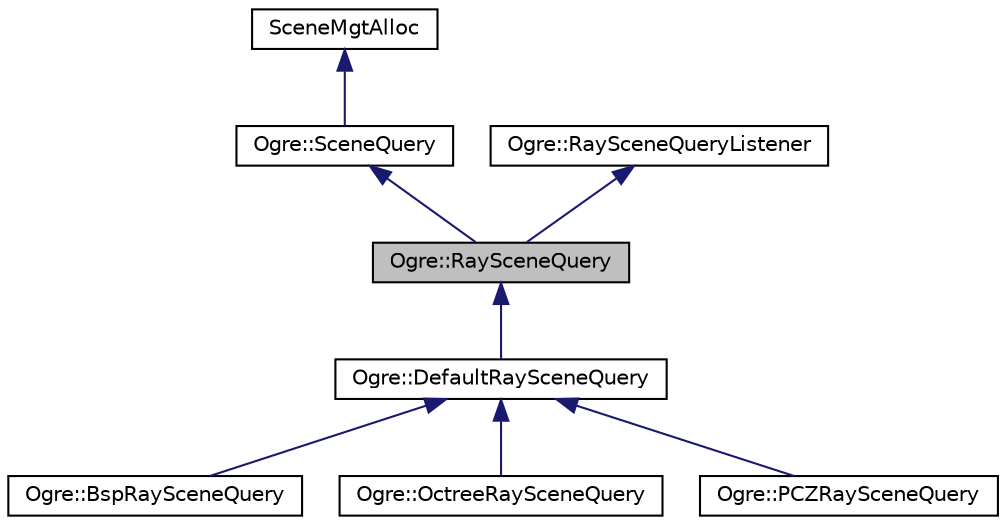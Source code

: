digraph "Ogre::RaySceneQuery"
{
  bgcolor="transparent";
  edge [fontname="Helvetica",fontsize="10",labelfontname="Helvetica",labelfontsize="10"];
  node [fontname="Helvetica",fontsize="10",shape=record];
  Node0 [label="Ogre::RaySceneQuery",height=0.2,width=0.4,color="black", fillcolor="grey75", style="filled", fontcolor="black"];
  Node1 -> Node0 [dir="back",color="midnightblue",fontsize="10",style="solid",fontname="Helvetica"];
  Node1 [label="Ogre::SceneQuery",height=0.2,width=0.4,color="black",URL="$class_ogre_1_1_scene_query.html",tooltip="A class for performing queries on a scene. "];
  Node2 -> Node1 [dir="back",color="midnightblue",fontsize="10",style="solid",fontname="Helvetica"];
  Node2 [label="SceneMgtAlloc",height=0.2,width=0.4,color="black",URL="$class_ogre_1_1_allocated_object.html"];
  Node3 -> Node0 [dir="back",color="midnightblue",fontsize="10",style="solid",fontname="Helvetica"];
  Node3 [label="Ogre::RaySceneQueryListener",height=0.2,width=0.4,color="black",URL="$class_ogre_1_1_ray_scene_query_listener.html",tooltip="Alternative listener class for dealing with RaySceneQuery. "];
  Node0 -> Node4 [dir="back",color="midnightblue",fontsize="10",style="solid",fontname="Helvetica"];
  Node4 [label="Ogre::DefaultRaySceneQuery",height=0.2,width=0.4,color="black",URL="$class_ogre_1_1_default_ray_scene_query.html",tooltip="Default implementation of RaySceneQuery. "];
  Node4 -> Node5 [dir="back",color="midnightblue",fontsize="10",style="solid",fontname="Helvetica"];
  Node5 [label="Ogre::BspRaySceneQuery",height=0.2,width=0.4,color="black",URL="$class_ogre_1_1_bsp_ray_scene_query.html",tooltip="BSP specialisation of RaySceneQuery. "];
  Node4 -> Node6 [dir="back",color="midnightblue",fontsize="10",style="solid",fontname="Helvetica"];
  Node6 [label="Ogre::OctreeRaySceneQuery",height=0.2,width=0.4,color="black",URL="$class_ogre_1_1_octree_ray_scene_query.html",tooltip="Octree implementation of RaySceneQuery. "];
  Node4 -> Node7 [dir="back",color="midnightblue",fontsize="10",style="solid",fontname="Helvetica"];
  Node7 [label="Ogre::PCZRaySceneQuery",height=0.2,width=0.4,color="black",URL="$class_ogre_1_1_p_c_z_ray_scene_query.html",tooltip="PCZ implementation of RaySceneQuery. "];
}
